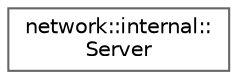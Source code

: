 digraph "Graphical Class Hierarchy"
{
 // LATEX_PDF_SIZE
  bgcolor="transparent";
  edge [fontname=Helvetica,fontsize=10,labelfontname=Helvetica,labelfontsize=10];
  node [fontname=Helvetica,fontsize=10,shape=box,height=0.2,width=0.4];
  rankdir="LR";
  Node0 [label="network::internal::\lServer",height=0.2,width=0.4,color="grey40", fillcolor="white", style="filled",URL="$dd/d37/structnetwork_1_1internal_1_1_server.html",tooltip=" "];
}
